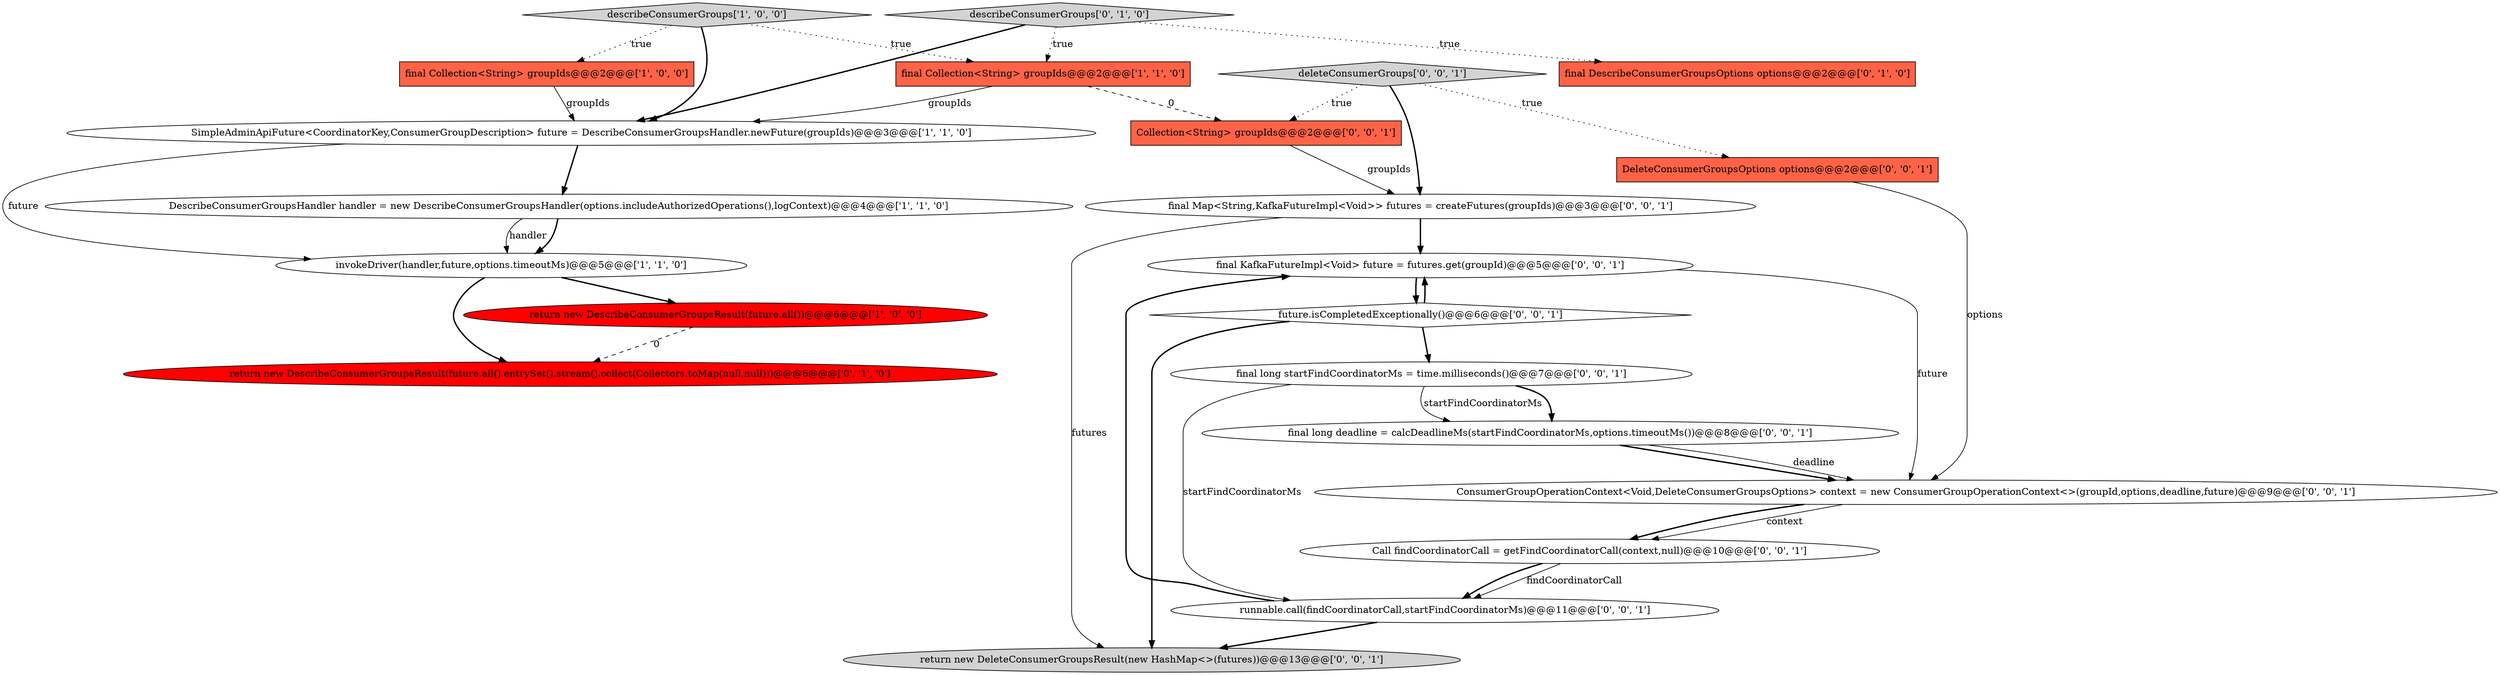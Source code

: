 digraph {
3 [style = filled, label = "invokeDriver(handler,future,options.timeoutMs)@@@5@@@['1', '1', '0']", fillcolor = white, shape = ellipse image = "AAA0AAABBB1BBB"];
4 [style = filled, label = "final Collection<String> groupIds@@@2@@@['1', '1', '0']", fillcolor = tomato, shape = box image = "AAA0AAABBB1BBB"];
19 [style = filled, label = "Call findCoordinatorCall = getFindCoordinatorCall(context,null)@@@10@@@['0', '0', '1']", fillcolor = white, shape = ellipse image = "AAA0AAABBB3BBB"];
14 [style = filled, label = "return new DeleteConsumerGroupsResult(new HashMap<>(futures))@@@13@@@['0', '0', '1']", fillcolor = lightgray, shape = ellipse image = "AAA0AAABBB3BBB"];
6 [style = filled, label = "describeConsumerGroups['1', '0', '0']", fillcolor = lightgray, shape = diamond image = "AAA0AAABBB1BBB"];
0 [style = filled, label = "SimpleAdminApiFuture<CoordinatorKey,ConsumerGroupDescription> future = DescribeConsumerGroupsHandler.newFuture(groupIds)@@@3@@@['1', '1', '0']", fillcolor = white, shape = ellipse image = "AAA0AAABBB1BBB"];
15 [style = filled, label = "deleteConsumerGroups['0', '0', '1']", fillcolor = lightgray, shape = diamond image = "AAA0AAABBB3BBB"];
10 [style = filled, label = "DeleteConsumerGroupsOptions options@@@2@@@['0', '0', '1']", fillcolor = tomato, shape = box image = "AAA0AAABBB3BBB"];
17 [style = filled, label = "ConsumerGroupOperationContext<Void,DeleteConsumerGroupsOptions> context = new ConsumerGroupOperationContext<>(groupId,options,deadline,future)@@@9@@@['0', '0', '1']", fillcolor = white, shape = ellipse image = "AAA0AAABBB3BBB"];
7 [style = filled, label = "final DescribeConsumerGroupsOptions options@@@2@@@['0', '1', '0']", fillcolor = tomato, shape = box image = "AAA0AAABBB2BBB"];
18 [style = filled, label = "final KafkaFutureImpl<Void> future = futures.get(groupId)@@@5@@@['0', '0', '1']", fillcolor = white, shape = ellipse image = "AAA0AAABBB3BBB"];
21 [style = filled, label = "final long startFindCoordinatorMs = time.milliseconds()@@@7@@@['0', '0', '1']", fillcolor = white, shape = ellipse image = "AAA0AAABBB3BBB"];
11 [style = filled, label = "final Map<String,KafkaFutureImpl<Void>> futures = createFutures(groupIds)@@@3@@@['0', '0', '1']", fillcolor = white, shape = ellipse image = "AAA0AAABBB3BBB"];
13 [style = filled, label = "runnable.call(findCoordinatorCall,startFindCoordinatorMs)@@@11@@@['0', '0', '1']", fillcolor = white, shape = ellipse image = "AAA0AAABBB3BBB"];
1 [style = filled, label = "return new DescribeConsumerGroupsResult(future.all())@@@6@@@['1', '0', '0']", fillcolor = red, shape = ellipse image = "AAA1AAABBB1BBB"];
20 [style = filled, label = "future.isCompletedExceptionally()@@@6@@@['0', '0', '1']", fillcolor = white, shape = diamond image = "AAA0AAABBB3BBB"];
8 [style = filled, label = "return new DescribeConsumerGroupsResult(future.all().entrySet().stream().collect(Collectors.toMap(null,null)))@@@6@@@['0', '1', '0']", fillcolor = red, shape = ellipse image = "AAA1AAABBB2BBB"];
9 [style = filled, label = "describeConsumerGroups['0', '1', '0']", fillcolor = lightgray, shape = diamond image = "AAA0AAABBB2BBB"];
5 [style = filled, label = "DescribeConsumerGroupsHandler handler = new DescribeConsumerGroupsHandler(options.includeAuthorizedOperations(),logContext)@@@4@@@['1', '1', '0']", fillcolor = white, shape = ellipse image = "AAA0AAABBB1BBB"];
12 [style = filled, label = "final long deadline = calcDeadlineMs(startFindCoordinatorMs,options.timeoutMs())@@@8@@@['0', '0', '1']", fillcolor = white, shape = ellipse image = "AAA0AAABBB3BBB"];
2 [style = filled, label = "final Collection<String> groupIds@@@2@@@['1', '0', '0']", fillcolor = tomato, shape = box image = "AAA0AAABBB1BBB"];
16 [style = filled, label = "Collection<String> groupIds@@@2@@@['0', '0', '1']", fillcolor = tomato, shape = box image = "AAA0AAABBB3BBB"];
5->3 [style = bold, label=""];
17->19 [style = solid, label="context"];
18->17 [style = solid, label="future"];
4->16 [style = dashed, label="0"];
2->0 [style = solid, label="groupIds"];
9->0 [style = bold, label=""];
3->1 [style = bold, label=""];
16->11 [style = solid, label="groupIds"];
21->13 [style = solid, label="startFindCoordinatorMs"];
12->17 [style = bold, label=""];
15->10 [style = dotted, label="true"];
20->14 [style = bold, label=""];
6->0 [style = bold, label=""];
5->3 [style = solid, label="handler"];
15->16 [style = dotted, label="true"];
19->13 [style = solid, label="findCoordinatorCall"];
17->19 [style = bold, label=""];
11->18 [style = bold, label=""];
0->3 [style = solid, label="future"];
4->0 [style = solid, label="groupIds"];
21->12 [style = bold, label=""];
21->12 [style = solid, label="startFindCoordinatorMs"];
20->21 [style = bold, label=""];
20->18 [style = bold, label=""];
18->20 [style = bold, label=""];
6->2 [style = dotted, label="true"];
19->13 [style = bold, label=""];
15->11 [style = bold, label=""];
6->4 [style = dotted, label="true"];
3->8 [style = bold, label=""];
10->17 [style = solid, label="options"];
9->4 [style = dotted, label="true"];
1->8 [style = dashed, label="0"];
11->14 [style = solid, label="futures"];
9->7 [style = dotted, label="true"];
12->17 [style = solid, label="deadline"];
13->14 [style = bold, label=""];
13->18 [style = bold, label=""];
0->5 [style = bold, label=""];
}
